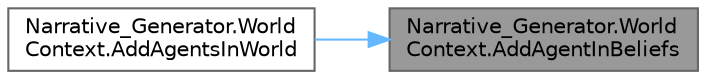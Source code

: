 digraph "Narrative_Generator.WorldContext.AddAgentInBeliefs"
{
 // LATEX_PDF_SIZE
  bgcolor="transparent";
  edge [fontname=Helvetica,fontsize=10,labelfontname=Helvetica,labelfontsize=10];
  node [fontname=Helvetica,fontsize=10,shape=box,height=0.2,width=0.4];
  rankdir="RL";
  Node1 [label="Narrative_Generator.World\lContext.AddAgentInBeliefs",height=0.2,width=0.4,color="gray40", fillcolor="grey60", style="filled", fontcolor="black",tooltip="Add (new) beliefs about another agent to this agent."];
  Node1 -> Node2 [dir="back",color="steelblue1",style="solid"];
  Node2 [label="Narrative_Generator.World\lContext.AddAgentsInWorld",height=0.2,width=0.4,color="grey40", fillcolor="white", style="filled",URL="$class_narrative___generator_1_1_world_context.html#a345b92454e999adb03721e09d9b884f4",tooltip="Iterates through the provided list of agents and adds information about them to that agent's beliefs."];
}
